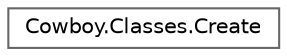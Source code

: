 digraph "Osztályhierarchia-ábra"
{
 // LATEX_PDF_SIZE
  bgcolor="transparent";
  edge [fontname=Helvetica,fontsize=10,labelfontname=Helvetica,labelfontsize=10];
  node [fontname=Helvetica,fontsize=10,shape=box,height=0.2,width=0.4];
  rankdir="LR";
  Node0 [id="Node000000",label="Cowboy.Classes.Create",height=0.2,width=0.4,color="grey40", fillcolor="white", style="filled",URL="$class_cowboy_1_1_classes_1_1_create.html",tooltip=" "];
}
